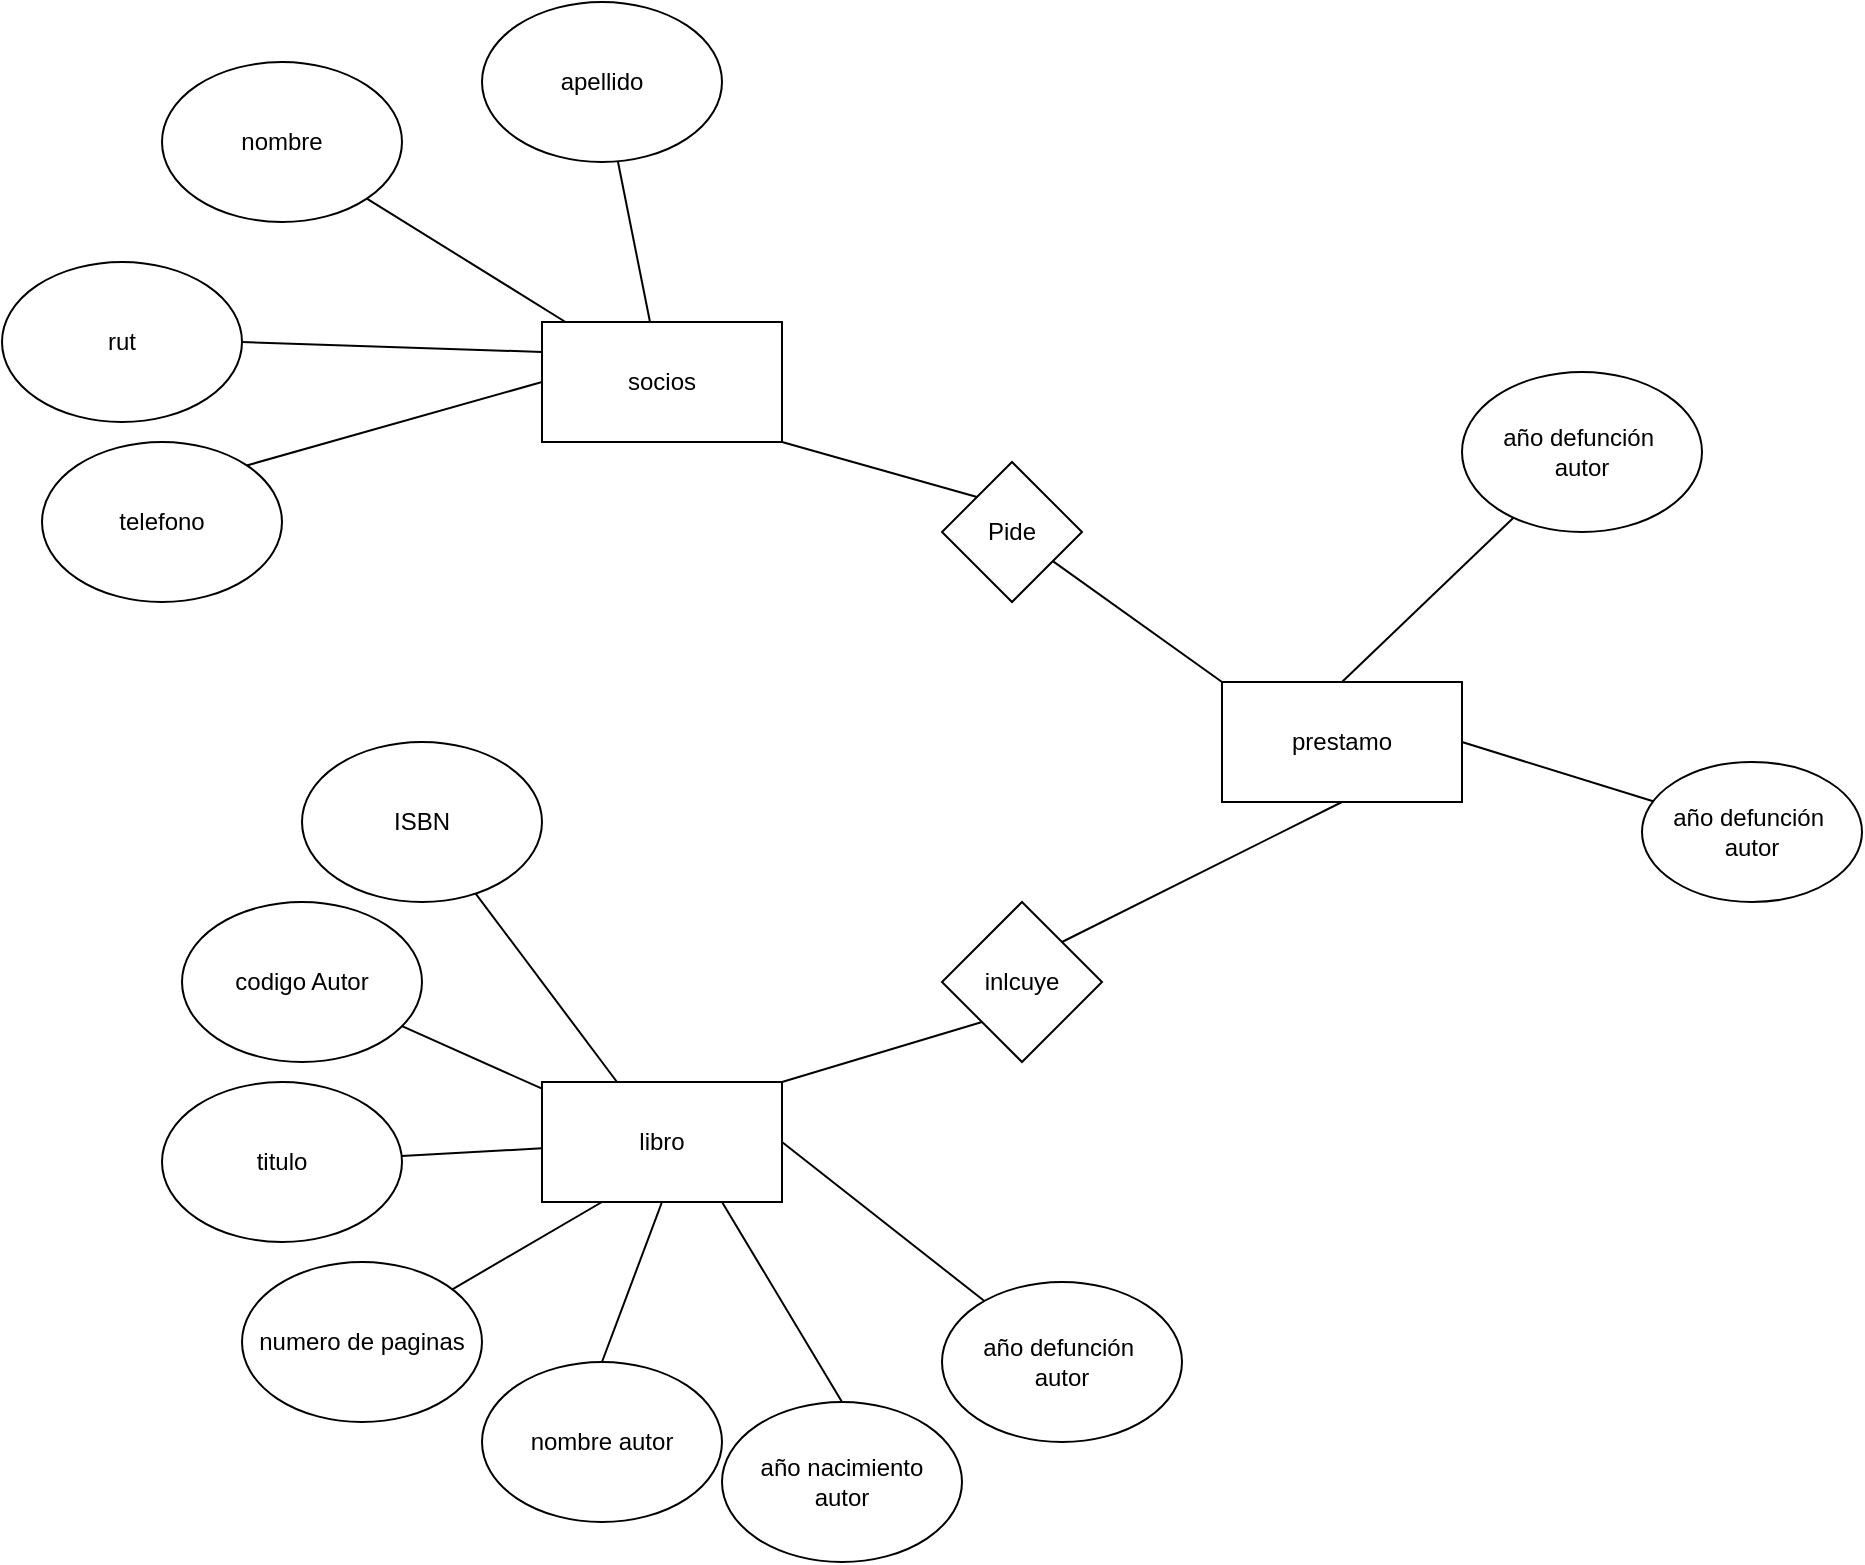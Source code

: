 <mxfile version="18.2.0" type="github">
  <diagram name="Page-1" id="ad52d381-51e7-2e0d-a935-2d0ddd2fd229">
    <mxGraphModel dx="1085" dy="1625" grid="1" gridSize="10" guides="1" tooltips="1" connect="1" arrows="1" fold="1" page="1" pageScale="1" pageWidth="1100" pageHeight="850" background="none" math="0" shadow="0">
      <root>
        <mxCell id="0" />
        <mxCell id="1" parent="0" />
        <mxCell id="y0bokvhBfqsvzistaxlt-1" value="socios&lt;br&gt;" style="rounded=0;whiteSpace=wrap;html=1;" vertex="1" parent="1">
          <mxGeometry x="370" y="200" width="120" height="60" as="geometry" />
        </mxCell>
        <mxCell id="y0bokvhBfqsvzistaxlt-2" value="libro" style="rounded=0;whiteSpace=wrap;html=1;" vertex="1" parent="1">
          <mxGeometry x="370" y="580" width="120" height="60" as="geometry" />
        </mxCell>
        <mxCell id="y0bokvhBfqsvzistaxlt-3" value="prestamo" style="rounded=0;whiteSpace=wrap;html=1;" vertex="1" parent="1">
          <mxGeometry x="710" y="380" width="120" height="60" as="geometry" />
        </mxCell>
        <mxCell id="y0bokvhBfqsvzistaxlt-4" value="telefono" style="ellipse;whiteSpace=wrap;html=1;" vertex="1" parent="1">
          <mxGeometry x="120" y="260" width="120" height="80" as="geometry" />
        </mxCell>
        <mxCell id="y0bokvhBfqsvzistaxlt-5" value="rut" style="ellipse;whiteSpace=wrap;html=1;" vertex="1" parent="1">
          <mxGeometry x="100" y="170" width="120" height="80" as="geometry" />
        </mxCell>
        <mxCell id="y0bokvhBfqsvzistaxlt-6" value="codigo Autor" style="ellipse;whiteSpace=wrap;html=1;" vertex="1" parent="1">
          <mxGeometry x="190" y="490" width="120" height="80" as="geometry" />
        </mxCell>
        <mxCell id="y0bokvhBfqsvzistaxlt-7" value="ISBN" style="ellipse;whiteSpace=wrap;html=1;" vertex="1" parent="1">
          <mxGeometry x="250" y="410" width="120" height="80" as="geometry" />
        </mxCell>
        <mxCell id="y0bokvhBfqsvzistaxlt-8" value="apellido" style="ellipse;whiteSpace=wrap;html=1;" vertex="1" parent="1">
          <mxGeometry x="340" y="40" width="120" height="80" as="geometry" />
        </mxCell>
        <mxCell id="y0bokvhBfqsvzistaxlt-9" value="nombre" style="ellipse;whiteSpace=wrap;html=1;" vertex="1" parent="1">
          <mxGeometry x="180" y="70" width="120" height="80" as="geometry" />
        </mxCell>
        <mxCell id="y0bokvhBfqsvzistaxlt-10" value="titulo" style="ellipse;whiteSpace=wrap;html=1;" vertex="1" parent="1">
          <mxGeometry x="180" y="580" width="120" height="80" as="geometry" />
        </mxCell>
        <mxCell id="y0bokvhBfqsvzistaxlt-11" value="numero de paginas" style="ellipse;whiteSpace=wrap;html=1;" vertex="1" parent="1">
          <mxGeometry x="220" y="670" width="120" height="80" as="geometry" />
        </mxCell>
        <mxCell id="y0bokvhBfqsvzistaxlt-12" value="nombre autor" style="ellipse;whiteSpace=wrap;html=1;" vertex="1" parent="1">
          <mxGeometry x="340" y="720" width="120" height="80" as="geometry" />
        </mxCell>
        <mxCell id="y0bokvhBfqsvzistaxlt-13" value="año nacimiento &lt;br&gt;autor" style="ellipse;whiteSpace=wrap;html=1;" vertex="1" parent="1">
          <mxGeometry x="460" y="740" width="120" height="80" as="geometry" />
        </mxCell>
        <mxCell id="y0bokvhBfqsvzistaxlt-14" value="año defunción&amp;nbsp;&lt;br&gt;autor" style="ellipse;whiteSpace=wrap;html=1;" vertex="1" parent="1">
          <mxGeometry x="570" y="680" width="120" height="80" as="geometry" />
        </mxCell>
        <mxCell id="y0bokvhBfqsvzistaxlt-15" value="" style="endArrow=none;html=1;rounded=0;exitX=1;exitY=0;exitDx=0;exitDy=0;entryX=0;entryY=0.5;entryDx=0;entryDy=0;" edge="1" parent="1" source="y0bokvhBfqsvzistaxlt-4" target="y0bokvhBfqsvzistaxlt-1">
          <mxGeometry width="50" height="50" relative="1" as="geometry">
            <mxPoint x="330" y="230" as="sourcePoint" />
            <mxPoint x="380" y="180" as="targetPoint" />
          </mxGeometry>
        </mxCell>
        <mxCell id="y0bokvhBfqsvzistaxlt-16" value="" style="endArrow=none;html=1;rounded=0;entryX=0;entryY=0.25;entryDx=0;entryDy=0;exitX=1;exitY=0.5;exitDx=0;exitDy=0;" edge="1" parent="1" source="y0bokvhBfqsvzistaxlt-5" target="y0bokvhBfqsvzistaxlt-1">
          <mxGeometry width="50" height="50" relative="1" as="geometry">
            <mxPoint x="260" y="240" as="sourcePoint" />
            <mxPoint x="310" y="190" as="targetPoint" />
          </mxGeometry>
        </mxCell>
        <mxCell id="y0bokvhBfqsvzistaxlt-17" value="" style="endArrow=none;html=1;rounded=0;entryX=1;entryY=1;entryDx=0;entryDy=0;" edge="1" parent="1" source="y0bokvhBfqsvzistaxlt-1" target="y0bokvhBfqsvzistaxlt-9">
          <mxGeometry width="50" height="50" relative="1" as="geometry">
            <mxPoint x="260" y="240" as="sourcePoint" />
            <mxPoint x="310" y="190" as="targetPoint" />
          </mxGeometry>
        </mxCell>
        <mxCell id="y0bokvhBfqsvzistaxlt-18" value="" style="endArrow=none;html=1;rounded=0;" edge="1" parent="1" source="y0bokvhBfqsvzistaxlt-1" target="y0bokvhBfqsvzistaxlt-8">
          <mxGeometry width="50" height="50" relative="1" as="geometry">
            <mxPoint x="391.729" y="210" as="sourcePoint" />
            <mxPoint x="292.426" y="148.284" as="targetPoint" />
          </mxGeometry>
        </mxCell>
        <mxCell id="y0bokvhBfqsvzistaxlt-19" value="" style="endArrow=none;html=1;rounded=0;" edge="1" parent="1" source="y0bokvhBfqsvzistaxlt-7" target="y0bokvhBfqsvzistaxlt-2">
          <mxGeometry width="50" height="50" relative="1" as="geometry">
            <mxPoint x="330" y="500" as="sourcePoint" />
            <mxPoint x="380" y="450" as="targetPoint" />
          </mxGeometry>
        </mxCell>
        <mxCell id="y0bokvhBfqsvzistaxlt-20" value="" style="endArrow=none;html=1;rounded=0;" edge="1" parent="1" source="y0bokvhBfqsvzistaxlt-6" target="y0bokvhBfqsvzistaxlt-2">
          <mxGeometry width="50" height="50" relative="1" as="geometry">
            <mxPoint x="346.775" y="495.796" as="sourcePoint" />
            <mxPoint x="417.5" y="590" as="targetPoint" />
          </mxGeometry>
        </mxCell>
        <mxCell id="y0bokvhBfqsvzistaxlt-21" value="" style="endArrow=none;html=1;rounded=0;" edge="1" parent="1" source="y0bokvhBfqsvzistaxlt-10" target="y0bokvhBfqsvzistaxlt-2">
          <mxGeometry width="50" height="50" relative="1" as="geometry">
            <mxPoint x="356.775" y="505.796" as="sourcePoint" />
            <mxPoint x="370" y="610" as="targetPoint" />
          </mxGeometry>
        </mxCell>
        <mxCell id="y0bokvhBfqsvzistaxlt-22" value="" style="endArrow=none;html=1;rounded=0;entryX=0.25;entryY=1;entryDx=0;entryDy=0;" edge="1" parent="1" source="y0bokvhBfqsvzistaxlt-11" target="y0bokvhBfqsvzistaxlt-2">
          <mxGeometry width="50" height="50" relative="1" as="geometry">
            <mxPoint x="366.775" y="515.796" as="sourcePoint" />
            <mxPoint x="437.5" y="610" as="targetPoint" />
          </mxGeometry>
        </mxCell>
        <mxCell id="y0bokvhBfqsvzistaxlt-23" value="" style="endArrow=none;html=1;rounded=0;exitX=0.5;exitY=0;exitDx=0;exitDy=0;entryX=0.5;entryY=1;entryDx=0;entryDy=0;" edge="1" parent="1" source="y0bokvhBfqsvzistaxlt-12" target="y0bokvhBfqsvzistaxlt-2">
          <mxGeometry width="50" height="50" relative="1" as="geometry">
            <mxPoint x="376.775" y="525.796" as="sourcePoint" />
            <mxPoint x="447.5" y="620" as="targetPoint" />
          </mxGeometry>
        </mxCell>
        <mxCell id="y0bokvhBfqsvzistaxlt-24" value="" style="endArrow=none;html=1;rounded=0;exitX=0.5;exitY=0;exitDx=0;exitDy=0;entryX=0.75;entryY=1;entryDx=0;entryDy=0;" edge="1" parent="1" source="y0bokvhBfqsvzistaxlt-13" target="y0bokvhBfqsvzistaxlt-2">
          <mxGeometry width="50" height="50" relative="1" as="geometry">
            <mxPoint x="386.775" y="535.796" as="sourcePoint" />
            <mxPoint x="457.5" y="630" as="targetPoint" />
          </mxGeometry>
        </mxCell>
        <mxCell id="y0bokvhBfqsvzistaxlt-25" value="" style="endArrow=none;html=1;rounded=0;entryX=1;entryY=0.5;entryDx=0;entryDy=0;" edge="1" parent="1" source="y0bokvhBfqsvzistaxlt-14" target="y0bokvhBfqsvzistaxlt-2">
          <mxGeometry width="50" height="50" relative="1" as="geometry">
            <mxPoint x="530" y="750" as="sourcePoint" />
            <mxPoint x="470" y="650" as="targetPoint" />
          </mxGeometry>
        </mxCell>
        <mxCell id="y0bokvhBfqsvzistaxlt-26" value="año defunción&amp;nbsp;&lt;br&gt;autor" style="ellipse;whiteSpace=wrap;html=1;" vertex="1" parent="1">
          <mxGeometry x="830" y="225" width="120" height="80" as="geometry" />
        </mxCell>
        <mxCell id="y0bokvhBfqsvzistaxlt-27" value="" style="endArrow=none;html=1;rounded=0;entryX=0.5;entryY=0;entryDx=0;entryDy=0;" edge="1" parent="1" source="y0bokvhBfqsvzistaxlt-26" target="y0bokvhBfqsvzistaxlt-3">
          <mxGeometry width="50" height="50" relative="1" as="geometry">
            <mxPoint x="790" y="295" as="sourcePoint" />
            <mxPoint x="750" y="155" as="targetPoint" />
          </mxGeometry>
        </mxCell>
        <mxCell id="y0bokvhBfqsvzistaxlt-28" value="año defunción&amp;nbsp;&lt;br&gt;autor" style="ellipse;whiteSpace=wrap;html=1;" vertex="1" parent="1">
          <mxGeometry x="920" y="420" width="110" height="70" as="geometry" />
        </mxCell>
        <mxCell id="y0bokvhBfqsvzistaxlt-29" value="" style="endArrow=none;html=1;rounded=0;entryX=1;entryY=0.5;entryDx=0;entryDy=0;" edge="1" parent="1" source="y0bokvhBfqsvzistaxlt-28" target="y0bokvhBfqsvzistaxlt-3">
          <mxGeometry width="50" height="50" relative="1" as="geometry">
            <mxPoint x="880" y="490" as="sourcePoint" />
            <mxPoint x="810" y="380" as="targetPoint" />
          </mxGeometry>
        </mxCell>
        <mxCell id="y0bokvhBfqsvzistaxlt-30" value="Pide" style="rhombus;whiteSpace=wrap;html=1;" vertex="1" parent="1">
          <mxGeometry x="570" y="270" width="70" height="70" as="geometry" />
        </mxCell>
        <mxCell id="y0bokvhBfqsvzistaxlt-31" value="" style="endArrow=none;html=1;rounded=0;entryX=1;entryY=1;entryDx=0;entryDy=0;exitX=0;exitY=0;exitDx=0;exitDy=0;" edge="1" parent="1" source="y0bokvhBfqsvzistaxlt-30" target="y0bokvhBfqsvzistaxlt-1">
          <mxGeometry width="50" height="50" relative="1" as="geometry">
            <mxPoint x="935.565" y="449.658" as="sourcePoint" />
            <mxPoint x="840" y="420" as="targetPoint" />
          </mxGeometry>
        </mxCell>
        <mxCell id="y0bokvhBfqsvzistaxlt-32" value="" style="endArrow=none;html=1;rounded=0;exitX=0;exitY=0;exitDx=0;exitDy=0;" edge="1" parent="1" source="y0bokvhBfqsvzistaxlt-3" target="y0bokvhBfqsvzistaxlt-30">
          <mxGeometry width="50" height="50" relative="1" as="geometry">
            <mxPoint x="945.565" y="459.658" as="sourcePoint" />
            <mxPoint x="850" y="430" as="targetPoint" />
          </mxGeometry>
        </mxCell>
        <mxCell id="y0bokvhBfqsvzistaxlt-33" value="inlcuye" style="rhombus;whiteSpace=wrap;html=1;" vertex="1" parent="1">
          <mxGeometry x="570" y="490" width="80" height="80" as="geometry" />
        </mxCell>
        <mxCell id="y0bokvhBfqsvzistaxlt-35" value="" style="endArrow=none;html=1;rounded=0;entryX=1;entryY=0;entryDx=0;entryDy=0;exitX=0;exitY=1;exitDx=0;exitDy=0;" edge="1" parent="1" source="y0bokvhBfqsvzistaxlt-33" target="y0bokvhBfqsvzistaxlt-2">
          <mxGeometry width="50" height="50" relative="1" as="geometry">
            <mxPoint x="955.565" y="469.658" as="sourcePoint" />
            <mxPoint x="860" y="440" as="targetPoint" />
          </mxGeometry>
        </mxCell>
        <mxCell id="y0bokvhBfqsvzistaxlt-36" value="" style="endArrow=none;html=1;rounded=0;entryX=0.5;entryY=1;entryDx=0;entryDy=0;exitX=1;exitY=0;exitDx=0;exitDy=0;" edge="1" parent="1" source="y0bokvhBfqsvzistaxlt-33" target="y0bokvhBfqsvzistaxlt-3">
          <mxGeometry width="50" height="50" relative="1" as="geometry">
            <mxPoint x="965.565" y="479.658" as="sourcePoint" />
            <mxPoint x="870" y="450" as="targetPoint" />
          </mxGeometry>
        </mxCell>
      </root>
    </mxGraphModel>
  </diagram>
</mxfile>
